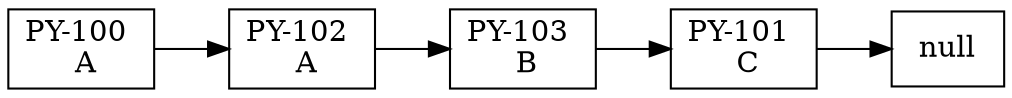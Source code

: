 digraph cola {
 rankdir=LR;
 node[shape = record]; 
nodo0[label="{PY-100 \n A}"]; 
nodo1[label="{PY-102 \n A}"]; 
nodo2[label="{PY-103 \n B}"]; 
nodo3[label="{PY-101 \n C}"]; 
nodo0 -> nodo1
nodo1 -> nodo2
nodo2 -> nodo3

nodo3 -> null 
}